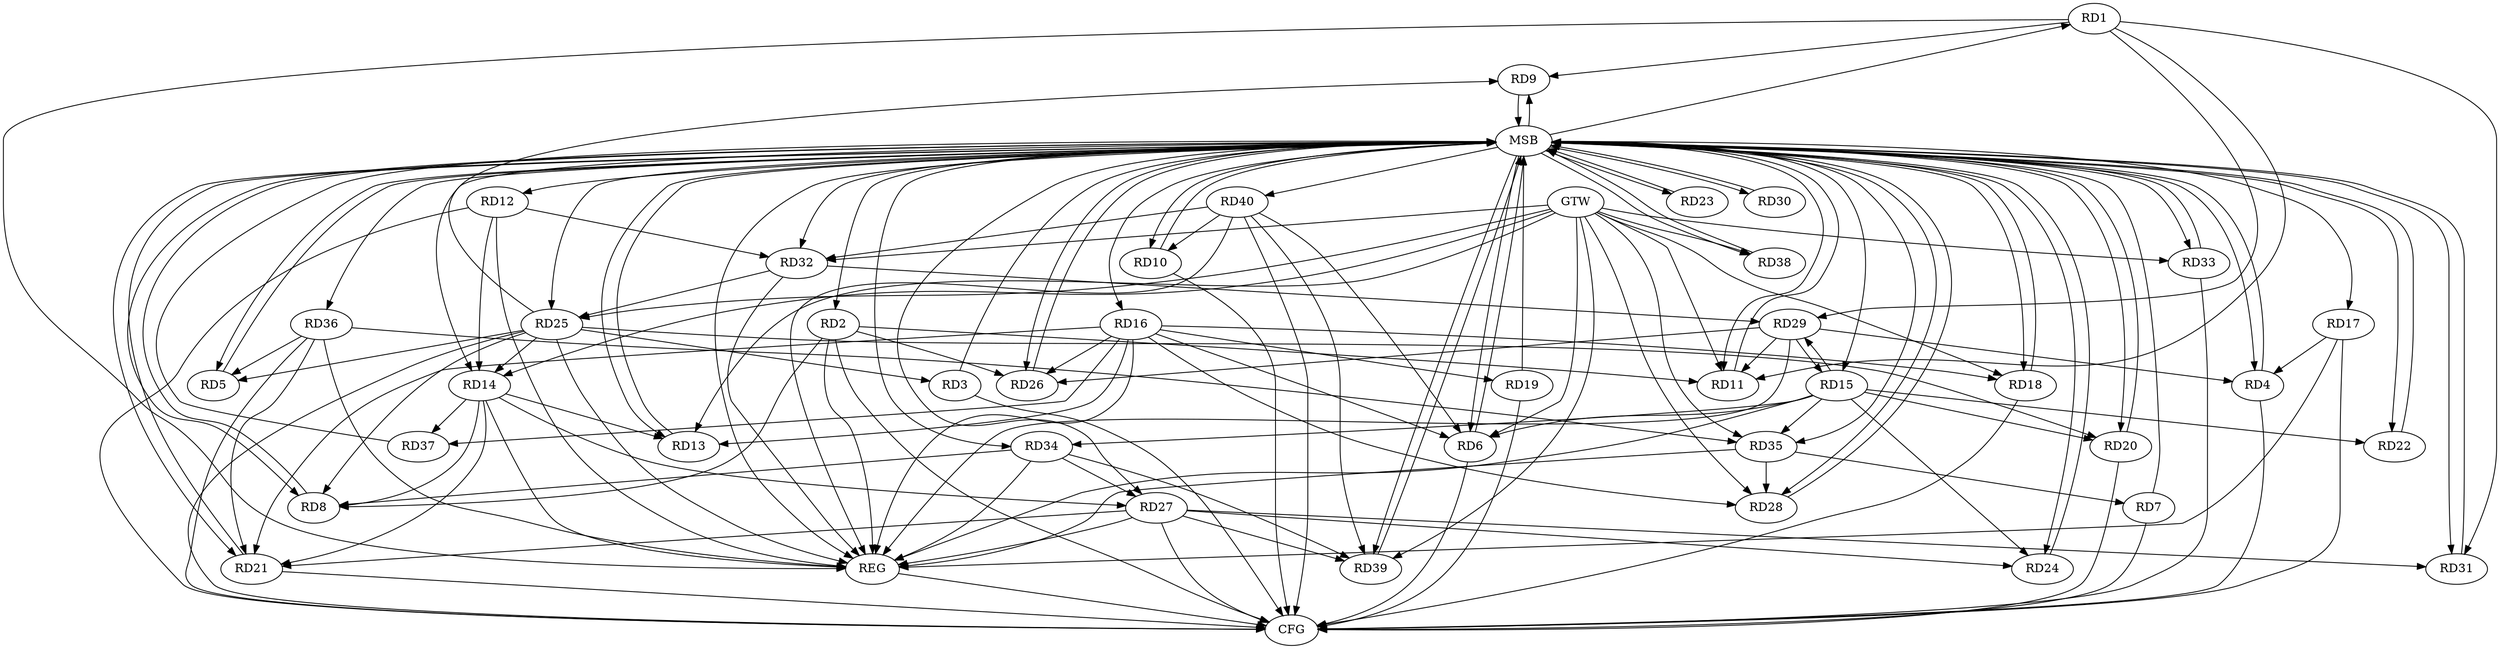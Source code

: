 strict digraph G {
  RD1 [ label="RD1" ];
  RD2 [ label="RD2" ];
  RD3 [ label="RD3" ];
  RD4 [ label="RD4" ];
  RD5 [ label="RD5" ];
  RD6 [ label="RD6" ];
  RD7 [ label="RD7" ];
  RD8 [ label="RD8" ];
  RD9 [ label="RD9" ];
  RD10 [ label="RD10" ];
  RD11 [ label="RD11" ];
  RD12 [ label="RD12" ];
  RD13 [ label="RD13" ];
  RD14 [ label="RD14" ];
  RD15 [ label="RD15" ];
  RD16 [ label="RD16" ];
  RD17 [ label="RD17" ];
  RD18 [ label="RD18" ];
  RD19 [ label="RD19" ];
  RD20 [ label="RD20" ];
  RD21 [ label="RD21" ];
  RD22 [ label="RD22" ];
  RD23 [ label="RD23" ];
  RD24 [ label="RD24" ];
  RD25 [ label="RD25" ];
  RD26 [ label="RD26" ];
  RD27 [ label="RD27" ];
  RD28 [ label="RD28" ];
  RD29 [ label="RD29" ];
  RD30 [ label="RD30" ];
  RD31 [ label="RD31" ];
  RD32 [ label="RD32" ];
  RD33 [ label="RD33" ];
  RD34 [ label="RD34" ];
  RD35 [ label="RD35" ];
  RD36 [ label="RD36" ];
  RD37 [ label="RD37" ];
  RD38 [ label="RD38" ];
  RD39 [ label="RD39" ];
  RD40 [ label="RD40" ];
  GTW [ label="GTW" ];
  REG [ label="REG" ];
  MSB [ label="MSB" ];
  CFG [ label="CFG" ];
  RD1 -> RD9;
  RD1 -> RD11;
  RD1 -> RD29;
  RD1 -> RD31;
  RD2 -> RD8;
  RD2 -> RD11;
  RD2 -> RD26;
  RD25 -> RD3;
  RD17 -> RD4;
  RD29 -> RD4;
  RD25 -> RD5;
  RD36 -> RD5;
  RD15 -> RD6;
  RD16 -> RD6;
  RD40 -> RD6;
  RD35 -> RD7;
  RD14 -> RD8;
  RD25 -> RD8;
  RD34 -> RD8;
  RD25 -> RD9;
  RD40 -> RD10;
  RD29 -> RD11;
  RD12 -> RD14;
  RD12 -> RD32;
  RD14 -> RD13;
  RD16 -> RD13;
  RD14 -> RD21;
  RD25 -> RD14;
  RD14 -> RD27;
  RD14 -> RD37;
  RD15 -> RD20;
  RD15 -> RD22;
  RD15 -> RD24;
  RD15 -> RD29;
  RD29 -> RD15;
  RD15 -> RD34;
  RD15 -> RD35;
  RD16 -> RD18;
  RD16 -> RD19;
  RD16 -> RD21;
  RD16 -> RD26;
  RD16 -> RD28;
  RD16 -> RD37;
  RD25 -> RD20;
  RD27 -> RD21;
  RD36 -> RD21;
  RD27 -> RD24;
  RD32 -> RD25;
  RD29 -> RD26;
  RD27 -> RD31;
  RD34 -> RD27;
  RD27 -> RD39;
  RD35 -> RD28;
  RD32 -> RD29;
  RD40 -> RD32;
  RD34 -> RD39;
  RD36 -> RD35;
  RD40 -> RD39;
  GTW -> RD38;
  GTW -> RD33;
  GTW -> RD14;
  GTW -> RD13;
  GTW -> RD6;
  GTW -> RD25;
  GTW -> RD32;
  GTW -> RD11;
  GTW -> RD28;
  GTW -> RD18;
  GTW -> RD39;
  GTW -> RD35;
  RD1 -> REG;
  RD2 -> REG;
  RD12 -> REG;
  RD14 -> REG;
  RD15 -> REG;
  RD16 -> REG;
  RD17 -> REG;
  RD25 -> REG;
  RD27 -> REG;
  RD29 -> REG;
  RD32 -> REG;
  RD34 -> REG;
  RD35 -> REG;
  RD36 -> REG;
  RD40 -> REG;
  RD3 -> MSB;
  MSB -> RD5;
  MSB -> RD25;
  MSB -> RD33;
  MSB -> RD35;
  MSB -> REG;
  RD4 -> MSB;
  MSB -> RD23;
  MSB -> RD30;
  RD5 -> MSB;
  MSB -> RD26;
  MSB -> RD28;
  MSB -> RD32;
  MSB -> RD39;
  RD6 -> MSB;
  MSB -> RD2;
  MSB -> RD4;
  MSB -> RD14;
  RD7 -> MSB;
  MSB -> RD27;
  MSB -> RD34;
  RD8 -> MSB;
  MSB -> RD13;
  MSB -> RD16;
  MSB -> RD18;
  MSB -> RD36;
  MSB -> RD40;
  RD9 -> MSB;
  MSB -> RD10;
  MSB -> RD38;
  RD10 -> MSB;
  RD11 -> MSB;
  MSB -> RD12;
  MSB -> RD15;
  MSB -> RD20;
  MSB -> RD21;
  RD13 -> MSB;
  RD18 -> MSB;
  MSB -> RD6;
  MSB -> RD17;
  RD19 -> MSB;
  MSB -> RD1;
  RD20 -> MSB;
  RD21 -> MSB;
  MSB -> RD31;
  RD22 -> MSB;
  MSB -> RD8;
  MSB -> RD11;
  RD23 -> MSB;
  RD24 -> MSB;
  RD26 -> MSB;
  MSB -> RD9;
  RD28 -> MSB;
  MSB -> RD24;
  RD30 -> MSB;
  RD31 -> MSB;
  RD33 -> MSB;
  MSB -> RD22;
  RD37 -> MSB;
  RD38 -> MSB;
  RD39 -> MSB;
  RD19 -> CFG;
  RD33 -> CFG;
  RD18 -> CFG;
  RD21 -> CFG;
  RD12 -> CFG;
  RD27 -> CFG;
  RD20 -> CFG;
  RD25 -> CFG;
  RD36 -> CFG;
  RD40 -> CFG;
  RD10 -> CFG;
  RD2 -> CFG;
  RD6 -> CFG;
  RD7 -> CFG;
  RD3 -> CFG;
  RD4 -> CFG;
  RD17 -> CFG;
  REG -> CFG;
}
